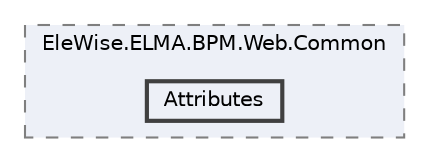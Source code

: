digraph "Web/Modules/EleWise.ELMA.BPM.Web.Common/Attributes"
{
 // LATEX_PDF_SIZE
  bgcolor="transparent";
  edge [fontname=Helvetica,fontsize=10,labelfontname=Helvetica,labelfontsize=10];
  node [fontname=Helvetica,fontsize=10,shape=box,height=0.2,width=0.4];
  compound=true
  subgraph clusterdir_2cb3cc25f1142b1a2df578b41de53a41 {
    graph [ bgcolor="#edf0f7", pencolor="grey50", label="EleWise.ELMA.BPM.Web.Common", fontname=Helvetica,fontsize=10 style="filled,dashed", URL="dir_2cb3cc25f1142b1a2df578b41de53a41.html",tooltip=""]
  dir_e7b83e0320e7dc88e25bc9d0a1cef6ec [label="Attributes", fillcolor="#edf0f7", color="grey25", style="filled,bold", URL="dir_e7b83e0320e7dc88e25bc9d0a1cef6ec.html",tooltip=""];
  }
}
